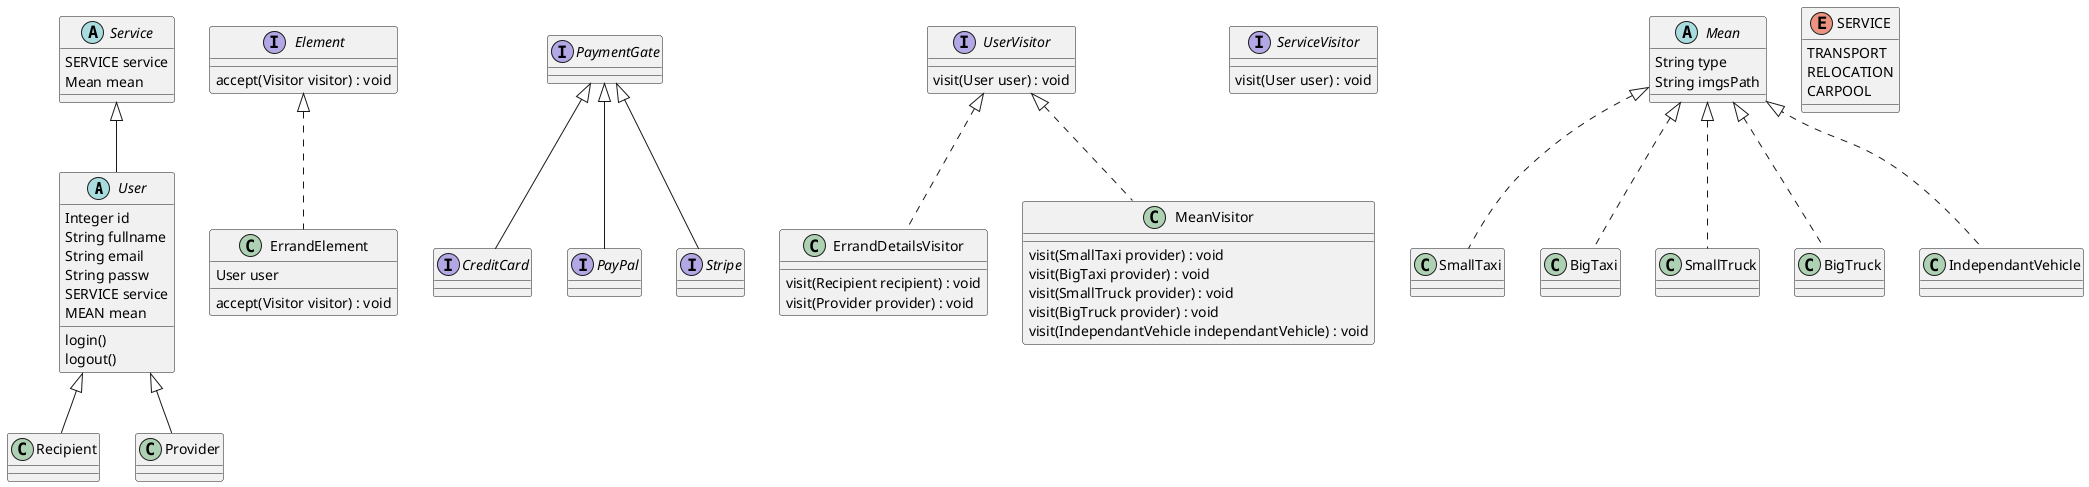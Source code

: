 @startuml
'https://plantuml.com/class-diagram

abstract class User
class Recipient
class Provider
class ErrandElement
class CreditCard
interface Service
interface UserVisitor
interface ServiceVisitor
interface PaymentGate
interface CreditCard
interface PayPal
interface Stripe

'Inheritance
Service <|-- User
User <|-- Recipient
User <|-- Provider

class ErrandElement implements Element
class ErrandDetailsVisitor implements UserVisitor
class MeanVisitor implements UserVisitor
class SmallTaxi implements Mean
class BigTaxi implements Mean
class SmallTruck implements Mean
class BigTruck implements Mean
class IndependantVehicle implements Mean

interface Stripe implements PaymentGate
interface CreditCard implements PaymentGate
interface PayPal implements PaymentGate

abstract class User {
    Integer id
    String fullname
    String email
    String passw
    SERVICE service
    MEAN mean
    login()
    logout()
}

abstract class Mean{
    String type
    String imgsPath
}

abstract class Service{
    SERVICE service
    Mean mean
}

class Recipient{
}
class Provider{
}


interface Element{
    accept(Visitor visitor) : void
}

class ErrandElement{
    User user
    accept(Visitor visitor) : void
}

interface UserVisitor{
    visit(User user) : void
}
interface ServiceVisitor{
    visit(User user) : void
}

class ErrandDetailsVisitor{
    visit(Recipient recipient) : void
    visit(Provider provider) : void

}

class MeanVisitor{
    visit(SmallTaxi provider) : void
    visit(BigTaxi provider) : void
    visit(SmallTruck provider) : void
    visit(BigTruck provider) : void
    visit(IndependantVehicle independantVehicle) : void
}

enum SERVICE {
TRANSPORT
RELOCATION
CARPOOL
}

@enduml